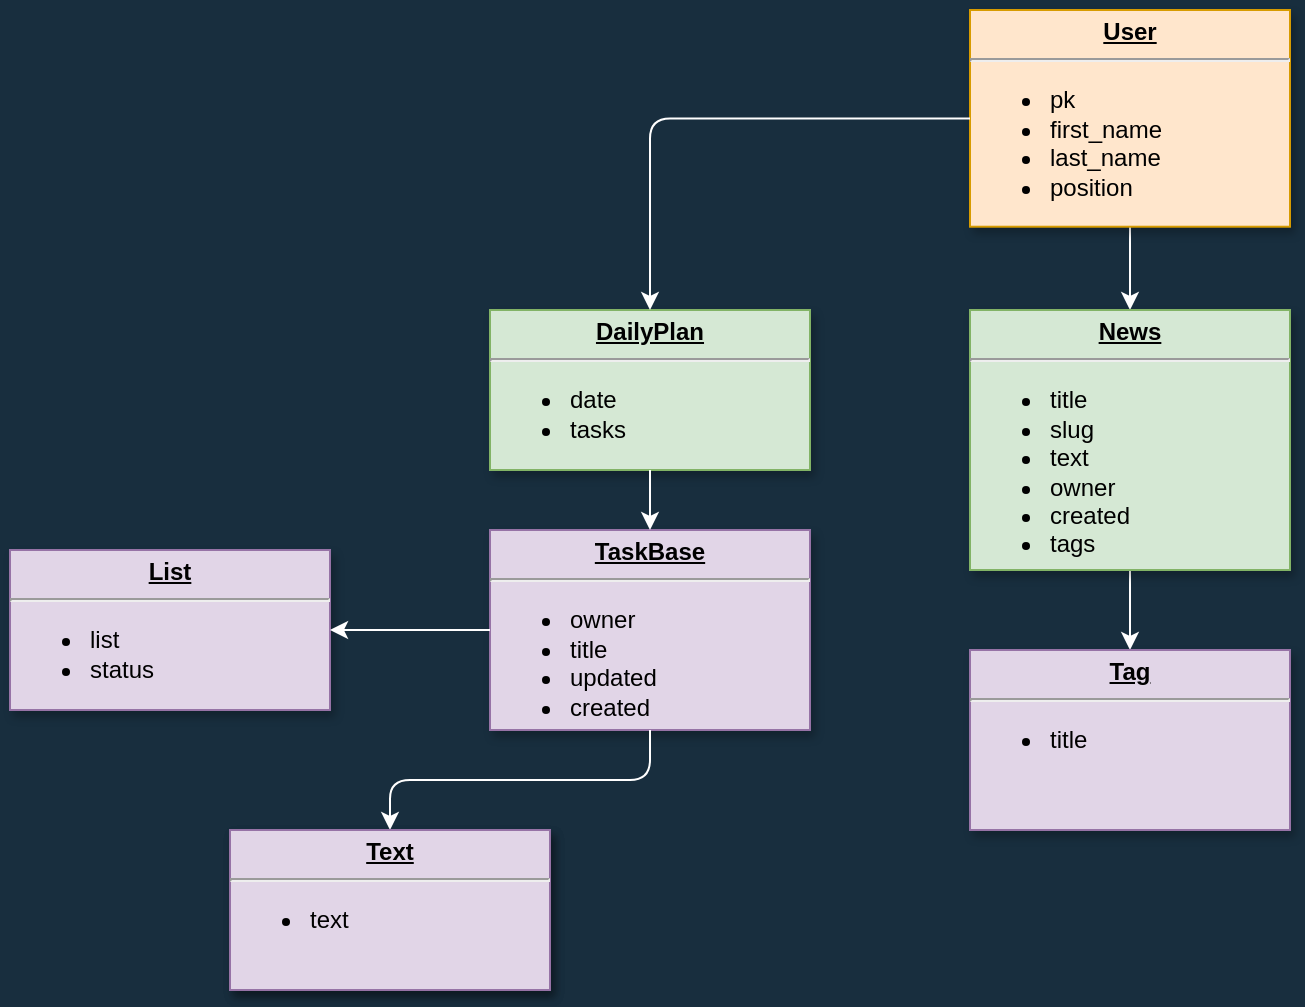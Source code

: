 <mxfile version="13.7.5" type="github">
  <diagram name="Models" id="efa7a0a1-bf9b-a30e-e6df-94a7791c09e9">
    <mxGraphModel dx="1209" dy="1922" grid="1" gridSize="10" guides="1" tooltips="1" connect="1" arrows="1" fold="1" page="1" pageScale="1" pageWidth="826" pageHeight="1169" background="#182E3E" math="0" shadow="0">
      <root>
        <mxCell id="0" />
        <mxCell id="1" parent="0" />
        <mxCell id="9UDhRz_OfWZZ6SCQJMtP-135" style="edgeStyle=orthogonalEdgeStyle;rounded=1;sketch=0;orthogonalLoop=1;jettySize=auto;html=0;strokeColor=#FFFFFF;fontColor=#FFFFFF;" edge="1" parent="1" source="25" target="9UDhRz_OfWZZ6SCQJMtP-134">
          <mxGeometry relative="1" as="geometry" />
        </mxCell>
        <mxCell id="25" value="&lt;p style=&quot;margin: 0px ; margin-top: 4px ; text-align: center ; text-decoration: underline&quot;&gt;&lt;b&gt;User&lt;/b&gt;&lt;/p&gt;&lt;hr&gt;&lt;p style=&quot;margin: 0px ; margin-left: 8px&quot;&gt;&lt;ul&gt;&lt;li style=&quot;text-align: justify&quot;&gt;&lt;span&gt;pk&lt;/span&gt;&lt;/li&gt;&lt;li style=&quot;text-align: justify&quot;&gt;&lt;span&gt;first_name&lt;/span&gt;&lt;/li&gt;&lt;li style=&quot;text-align: justify&quot;&gt;&lt;span&gt;last_name&lt;/span&gt;&lt;/li&gt;&lt;li style=&quot;text-align: justify&quot;&gt;&lt;span&gt;position&lt;/span&gt;&lt;/li&gt;&lt;/ul&gt;&lt;/p&gt;&lt;p style=&quot;margin: 0px ; margin-left: 8px&quot;&gt;&lt;br&gt;&lt;/p&gt;&lt;p style=&quot;margin: 0px ; margin-left: 8px&quot;&gt;&lt;br&gt;&lt;/p&gt;" style="verticalAlign=top;align=left;overflow=fill;fontSize=12;fontFamily=Helvetica;html=1;strokeColor=#d79b00;shadow=1;fillColor=#ffe6cc;rounded=0;" parent="1" vertex="1">
          <mxGeometry x="320" y="-340" width="160" height="108.36" as="geometry" />
        </mxCell>
        <mxCell id="9UDhRz_OfWZZ6SCQJMtP-116" value="&lt;p style=&quot;margin: 0px ; margin-top: 4px ; text-align: center ; text-decoration: underline&quot;&gt;&lt;b&gt;TaskBase&lt;/b&gt;&lt;/p&gt;&lt;hr&gt;&lt;p style=&quot;margin: 0px ; margin-left: 8px&quot;&gt;&lt;/p&gt;&lt;ul&gt;&lt;li&gt;owner&lt;/li&gt;&lt;li&gt;title&lt;/li&gt;&lt;li&gt;updated&lt;/li&gt;&lt;li&gt;created&lt;/li&gt;&lt;/ul&gt;&lt;p&gt;&lt;/p&gt;" style="verticalAlign=top;align=left;overflow=fill;fontSize=12;fontFamily=Helvetica;html=1;strokeColor=#9673a6;shadow=1;fillColor=#e1d5e7;" vertex="1" parent="1">
          <mxGeometry x="80" y="-80" width="160" height="100" as="geometry" />
        </mxCell>
        <mxCell id="9UDhRz_OfWZZ6SCQJMtP-122" value="&lt;p style=&quot;margin: 0px ; margin-top: 4px ; text-align: center ; text-decoration: underline&quot;&gt;&lt;b&gt;Text&lt;/b&gt;&lt;/p&gt;&lt;hr&gt;&lt;p style=&quot;margin: 0px ; margin-left: 8px&quot;&gt;&lt;/p&gt;&lt;ul&gt;&lt;li&gt;text&lt;/li&gt;&lt;/ul&gt;&lt;p&gt;&lt;/p&gt;" style="verticalAlign=top;align=left;overflow=fill;fontSize=12;fontFamily=Helvetica;html=1;strokeColor=#9673a6;shadow=1;fillColor=#e1d5e7;" vertex="1" parent="1">
          <mxGeometry x="-50" y="70" width="160" height="80" as="geometry" />
        </mxCell>
        <mxCell id="9UDhRz_OfWZZ6SCQJMtP-125" value="&lt;p style=&quot;margin: 0px ; margin-top: 4px ; text-align: center ; text-decoration: underline&quot;&gt;&lt;b&gt;List&lt;/b&gt;&lt;/p&gt;&lt;hr&gt;&lt;p style=&quot;margin: 0px ; margin-left: 8px&quot;&gt;&lt;/p&gt;&lt;ul&gt;&lt;li&gt;list&lt;/li&gt;&lt;li&gt;status&lt;/li&gt;&lt;/ul&gt;&lt;p&gt;&lt;/p&gt;" style="verticalAlign=top;align=left;overflow=fill;fontSize=12;fontFamily=Helvetica;html=1;strokeColor=#9673a6;shadow=1;fillColor=#e1d5e7;" vertex="1" parent="1">
          <mxGeometry x="-160" y="-70.0" width="160" height="80" as="geometry" />
        </mxCell>
        <mxCell id="9UDhRz_OfWZZ6SCQJMtP-129" value="" style="endArrow=classic;html=1;strokeColor=#FFFFFF;fontColor=#FFFFFF;edgeStyle=orthogonalEdgeStyle;" edge="1" parent="1" source="9UDhRz_OfWZZ6SCQJMtP-116" target="9UDhRz_OfWZZ6SCQJMtP-122">
          <mxGeometry width="50" height="50" relative="1" as="geometry">
            <mxPoint x="420" y="270" as="sourcePoint" />
            <mxPoint x="470" y="220" as="targetPoint" />
          </mxGeometry>
        </mxCell>
        <mxCell id="9UDhRz_OfWZZ6SCQJMtP-130" value="" style="endArrow=classic;html=1;strokeColor=#FFFFFF;fontColor=#FFFFFF;edgeStyle=orthogonalEdgeStyle;" edge="1" parent="1" source="9UDhRz_OfWZZ6SCQJMtP-116" target="9UDhRz_OfWZZ6SCQJMtP-125">
          <mxGeometry width="50" height="50" relative="1" as="geometry">
            <mxPoint x="420" y="270" as="sourcePoint" />
            <mxPoint x="470" y="220" as="targetPoint" />
          </mxGeometry>
        </mxCell>
        <mxCell id="9UDhRz_OfWZZ6SCQJMtP-131" value="&lt;p style=&quot;margin: 0px ; margin-top: 4px ; text-align: center ; text-decoration: underline&quot;&gt;&lt;b&gt;DailyPlan&lt;/b&gt;&lt;/p&gt;&lt;hr&gt;&lt;p style=&quot;margin: 0px ; margin-left: 8px&quot;&gt;&lt;/p&gt;&lt;ul&gt;&lt;li style=&quot;text-align: justify&quot;&gt;&lt;span&gt;date&lt;/span&gt;&lt;/li&gt;&lt;li style=&quot;text-align: justify&quot;&gt;&lt;span&gt;tasks&lt;/span&gt;&lt;/li&gt;&lt;/ul&gt;&lt;p&gt;&lt;/p&gt;&lt;p style=&quot;margin: 0px ; margin-left: 8px&quot;&gt;&lt;br&gt;&lt;/p&gt;&lt;p style=&quot;margin: 0px ; margin-left: 8px&quot;&gt;&lt;br&gt;&lt;/p&gt;" style="verticalAlign=top;align=left;overflow=fill;fontSize=12;fontFamily=Helvetica;html=1;strokeColor=#82b366;shadow=1;fillColor=#d5e8d4;rounded=0;" vertex="1" parent="1">
          <mxGeometry x="80" y="-190" width="160" height="80" as="geometry" />
        </mxCell>
        <mxCell id="9UDhRz_OfWZZ6SCQJMtP-132" value="" style="endArrow=classic;html=1;strokeColor=#FFFFFF;fontColor=#FFFFFF;edgeStyle=orthogonalEdgeStyle;" edge="1" parent="1" source="25" target="9UDhRz_OfWZZ6SCQJMtP-131">
          <mxGeometry width="50" height="50" relative="1" as="geometry">
            <mxPoint x="420" y="30" as="sourcePoint" />
            <mxPoint x="470" y="-20" as="targetPoint" />
          </mxGeometry>
        </mxCell>
        <mxCell id="9UDhRz_OfWZZ6SCQJMtP-133" value="" style="endArrow=classic;html=1;strokeColor=#FFFFFF;fontColor=#FFFFFF;edgeStyle=orthogonalEdgeStyle;" edge="1" parent="1" source="9UDhRz_OfWZZ6SCQJMtP-131" target="9UDhRz_OfWZZ6SCQJMtP-116">
          <mxGeometry width="50" height="50" relative="1" as="geometry">
            <mxPoint x="420" y="30" as="sourcePoint" />
            <mxPoint x="470" y="-20" as="targetPoint" />
          </mxGeometry>
        </mxCell>
        <mxCell id="9UDhRz_OfWZZ6SCQJMtP-138" style="edgeStyle=orthogonalEdgeStyle;rounded=1;sketch=0;orthogonalLoop=1;jettySize=auto;html=0;strokeColor=#FFFFFF;fontColor=#FFFFFF;" edge="1" parent="1" source="9UDhRz_OfWZZ6SCQJMtP-134" target="9UDhRz_OfWZZ6SCQJMtP-136">
          <mxGeometry relative="1" as="geometry" />
        </mxCell>
        <mxCell id="9UDhRz_OfWZZ6SCQJMtP-134" value="&lt;p style=&quot;margin: 0px ; margin-top: 4px ; text-align: center ; text-decoration: underline&quot;&gt;&lt;b&gt;News&lt;/b&gt;&lt;/p&gt;&lt;hr&gt;&lt;p style=&quot;margin: 0px ; margin-left: 8px&quot;&gt;&lt;/p&gt;&lt;ul&gt;&lt;li style=&quot;text-align: justify&quot;&gt;title&lt;/li&gt;&lt;li style=&quot;text-align: justify&quot;&gt;slug&lt;/li&gt;&lt;li style=&quot;text-align: justify&quot;&gt;text&lt;/li&gt;&lt;li style=&quot;text-align: justify&quot;&gt;owner&lt;/li&gt;&lt;li style=&quot;text-align: justify&quot;&gt;created&lt;/li&gt;&lt;li style=&quot;text-align: justify&quot;&gt;tags&lt;/li&gt;&lt;/ul&gt;&lt;p&gt;&lt;/p&gt;&lt;p style=&quot;margin: 0px ; margin-left: 8px&quot;&gt;&lt;br&gt;&lt;/p&gt;&lt;p style=&quot;margin: 0px ; margin-left: 8px&quot;&gt;&lt;br&gt;&lt;/p&gt;" style="verticalAlign=top;align=left;overflow=fill;fontSize=12;fontFamily=Helvetica;html=1;strokeColor=#82b366;shadow=1;fillColor=#d5e8d4;rounded=0;" vertex="1" parent="1">
          <mxGeometry x="320" y="-190" width="160" height="130" as="geometry" />
        </mxCell>
        <mxCell id="9UDhRz_OfWZZ6SCQJMtP-136" value="&lt;p style=&quot;margin: 0px ; margin-top: 4px ; text-align: center ; text-decoration: underline&quot;&gt;&lt;b&gt;Tag&lt;/b&gt;&lt;/p&gt;&lt;hr&gt;&lt;p style=&quot;margin: 0px ; margin-left: 8px&quot;&gt;&lt;/p&gt;&lt;ul&gt;&lt;li style=&quot;text-align: justify&quot;&gt;title&lt;/li&gt;&lt;/ul&gt;&lt;p style=&quot;margin: 0px ; margin-left: 8px&quot;&gt;&lt;br&gt;&lt;/p&gt;" style="verticalAlign=top;align=left;overflow=fill;fontSize=12;fontFamily=Helvetica;html=1;strokeColor=#9673a6;shadow=1;fillColor=#e1d5e7;rounded=0;" vertex="1" parent="1">
          <mxGeometry x="320" y="-20" width="160" height="90" as="geometry" />
        </mxCell>
        <mxCell id="9UDhRz_OfWZZ6SCQJMtP-139" value="&lt;p style=&quot;margin: 0px ; margin-top: 4px ; text-align: center ; text-decoration: underline&quot;&gt;&lt;b&gt;Text&lt;/b&gt;&lt;/p&gt;&lt;hr&gt;&lt;p style=&quot;margin: 0px ; margin-left: 8px&quot;&gt;&lt;/p&gt;&lt;ul&gt;&lt;li&gt;text&lt;/li&gt;&lt;/ul&gt;&lt;p&gt;&lt;/p&gt;" style="verticalAlign=top;align=left;overflow=fill;fontSize=12;fontFamily=Helvetica;html=1;strokeColor=#9673a6;shadow=1;fillColor=#e1d5e7;" vertex="1" parent="1">
          <mxGeometry x="-50" y="70" width="160" height="80" as="geometry" />
        </mxCell>
      </root>
    </mxGraphModel>
  </diagram>
</mxfile>
